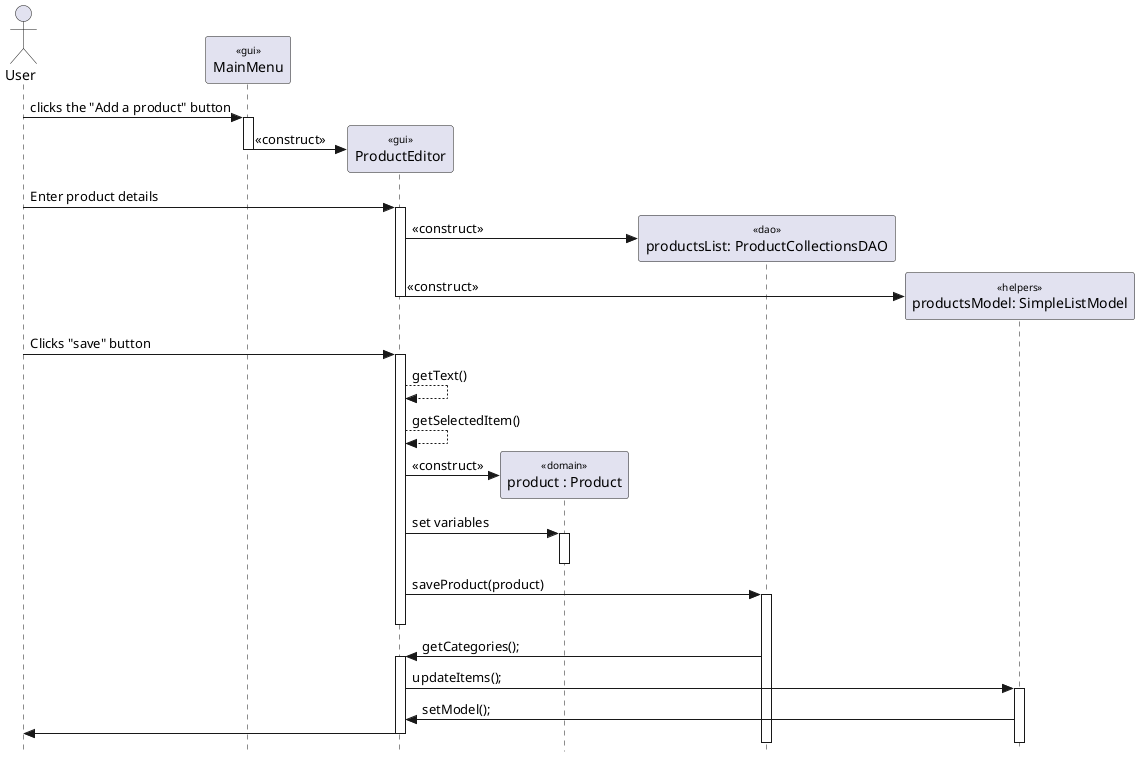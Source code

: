 @startuml
skinparam {
  Style StrictUML
  SequenceStereotype {
    Font {
      Size 10
      Style plain
    }
  }
}
actor "User" as user
participant "MainMenu" as menu <<gui>>
participant "ProductEditor" as productEditor <<gui>>
participant "product : Product" as product <<domain>>
participant "productsList: ProductCollectionsDAO" as ProductCollectionsDAO <<dao>>
participant "productsModel: SimpleListModel" as SimpleListModel <<helpers>>


'create the product editor menu
' user clicks the view a product button
user -> menu++ : clicks the "Add a product" button
create productEditor
menu -> productEditor : <<construct>>

menu--

user -> productEditor++ : Enter product details
create ProductCollectionsDAO
productEditor -> ProductCollectionsDAO : <<construct>>
create SimpleListModel
productEditor -> SimpleListModel : <<construct>>
productEditor--

user -> productEditor++ : Clicks "save" button
productEditor --> productEditor: getText()
productEditor --> productEditor: getSelectedItem()
create product
productEditor -> product: <<construct>>
'user enter variables
productEditor -> product++ :set variables 
product--

productEditor -> ProductCollectionsDAO++ : saveProduct(product)
productEditor--

ProductCollectionsDAO -> productEditor++ :getCategories();
productEditor -> SimpleListModel++ :updateItems();
SimpleListModel -> productEditor :setModel();
productEditor -> user
productEditor--
@enduml
